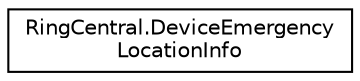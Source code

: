 digraph "Graphical Class Hierarchy"
{
 // LATEX_PDF_SIZE
  edge [fontname="Helvetica",fontsize="10",labelfontname="Helvetica",labelfontsize="10"];
  node [fontname="Helvetica",fontsize="10",shape=record];
  rankdir="LR";
  Node0 [label="RingCentral.DeviceEmergency\lLocationInfo",height=0.2,width=0.4,color="black", fillcolor="white", style="filled",URL="$classRingCentral_1_1DeviceEmergencyLocationInfo.html",tooltip="Company emergency response location details"];
}
